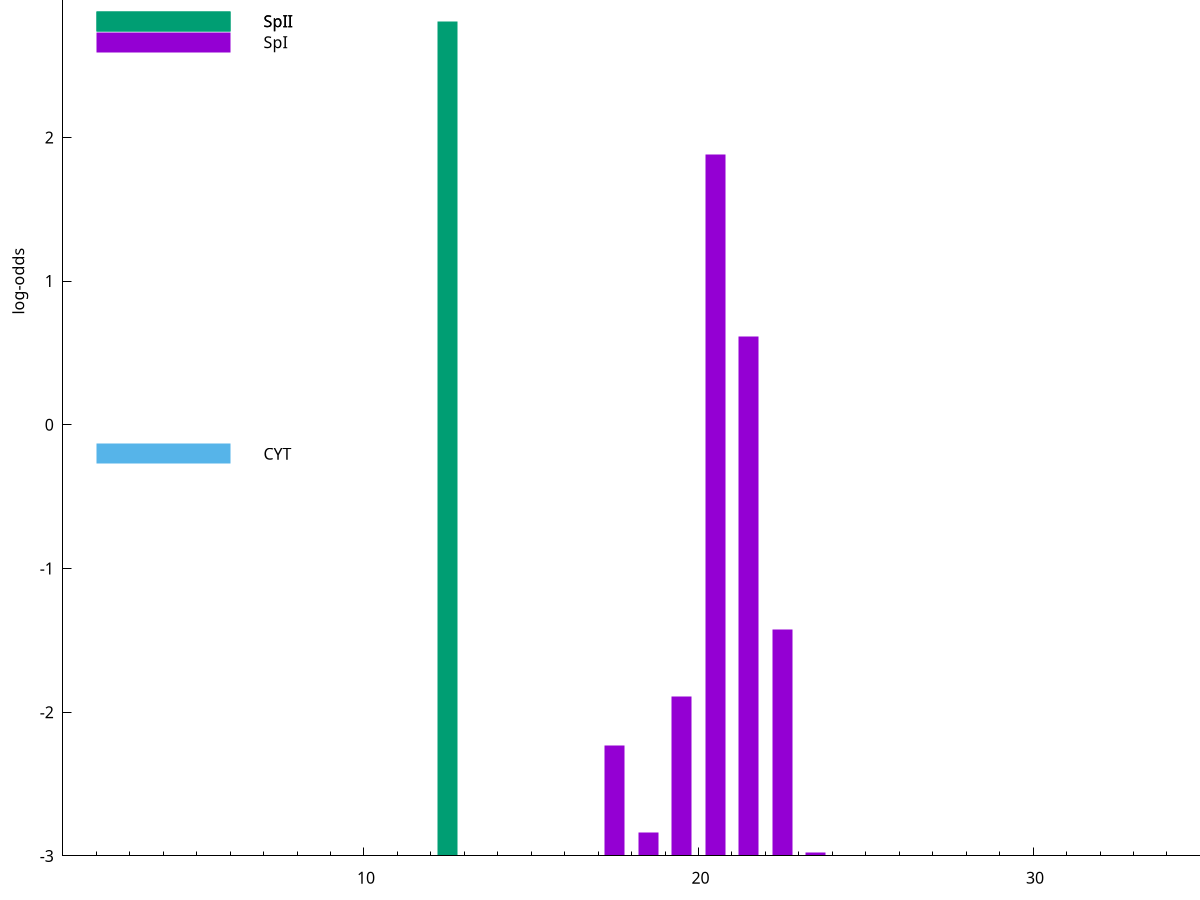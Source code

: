 set title "LipoP predictions for SRR3996252.gff"
set size 2., 1.4
set xrange [1:70] 
set mxtics 10
set yrange [-3:5]
set y2range [0:8]
set ylabel "log-odds"
set term postscript eps color solid "Helvetica" 30
set output "SRR3996252.gff50.eps"
set arrow from 2,2.80895 to 6,2.80895 nohead lt 2 lw 20
set label "SpII" at 7,2.80895
set arrow from 2,2.6625 to 6,2.6625 nohead lt 1 lw 20
set label "SpI" at 7,2.6625
set arrow from 2,-0.200913 to 6,-0.200913 nohead lt 3 lw 20
set label "CYT" at 7,-0.200913
set arrow from 2,2.80895 to 6,2.80895 nohead lt 2 lw 20
set label "SpII" at 7,2.80895
# NOTE: The scores below are the log-odds scores with the threshold
# NOTE: subtracted (a hack to make gnuplot make the histogram all
# NOTE: look nice).
plot "-" axes x1y2 title "" with impulses lt 2 lw 20, "-" axes x1y2 title "" with impulses lt 1 lw 20
12.500000 5.808950
e
20.500000 4.880390
21.500000 3.611454
22.500000 1.574020
19.500000 1.109340
17.500000 0.765800
18.500000 0.162490
23.500000 0.025510
e
exit
